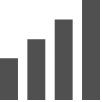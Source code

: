 <mxfile version="14.6.13" type="device"><diagram id="pTTxIQ4JoA1DzJXDYuSB" name="Seite-1"><mxGraphModel dx="1086" dy="4473" grid="1" gridSize="10" guides="1" tooltips="1" connect="1" arrows="1" fold="1" page="1" pageScale="1" pageWidth="827" pageHeight="1169" math="0" shadow="0"><root><mxCell id="0"/><mxCell id="1" parent="0"/><mxCell id="in-o3qMHD6TB-FMzTGSq-1" value="" style="points=[[0,0.58,0],[0.09,0.58,0],[0.36,0.39,0],[0.64,0.195,0],[0.91,0,0],[1,0,0],[1,0.25,0],[1,0.5,0],[1,0.75,0],[1,1,0],[0,1,0],[0.09,1,0],[0.36,1,0],[0.64,1,0],[0.91,1,0],[0,0.79,0]];verticalLabelPosition=bottom;html=1;verticalAlign=top;aspect=fixed;align=center;pointerEvents=1;shape=mxgraph.cisco19.wifi_indicator;fillColor=#505050;strokeColor=none;shadow=0;dashed=0;" vertex="1" parent="1"><mxGeometry x="40" y="-3480" width="50" height="50" as="geometry"/></mxCell></root></mxGraphModel></diagram></mxfile>